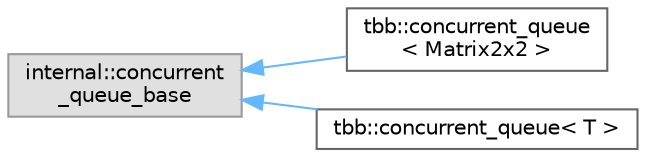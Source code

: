 digraph "类继承关系图"
{
 // LATEX_PDF_SIZE
  bgcolor="transparent";
  edge [fontname=Helvetica,fontsize=10,labelfontname=Helvetica,labelfontsize=10];
  node [fontname=Helvetica,fontsize=10,shape=box,height=0.2,width=0.4];
  rankdir="LR";
  Node0 [id="Node000000",label="internal::concurrent\l_queue_base",height=0.2,width=0.4,color="grey60", fillcolor="#E0E0E0", style="filled",tooltip=" "];
  Node0 -> Node1 [id="edge5131_Node000000_Node000001",dir="back",color="steelblue1",style="solid",tooltip=" "];
  Node1 [id="Node000001",label="tbb::concurrent_queue\l\< Matrix2x2 \>",height=0.2,width=0.4,color="grey40", fillcolor="white", style="filled",URL="$classtbb_1_1concurrent__queue.html",tooltip=" "];
  Node0 -> Node2 [id="edge5132_Node000000_Node000002",dir="back",color="steelblue1",style="solid",tooltip=" "];
  Node2 [id="Node000002",label="tbb::concurrent_queue\< T \>",height=0.2,width=0.4,color="grey40", fillcolor="white", style="filled",URL="$classtbb_1_1concurrent__queue.html",tooltip="A high-performance thread-safe queue."];
}
